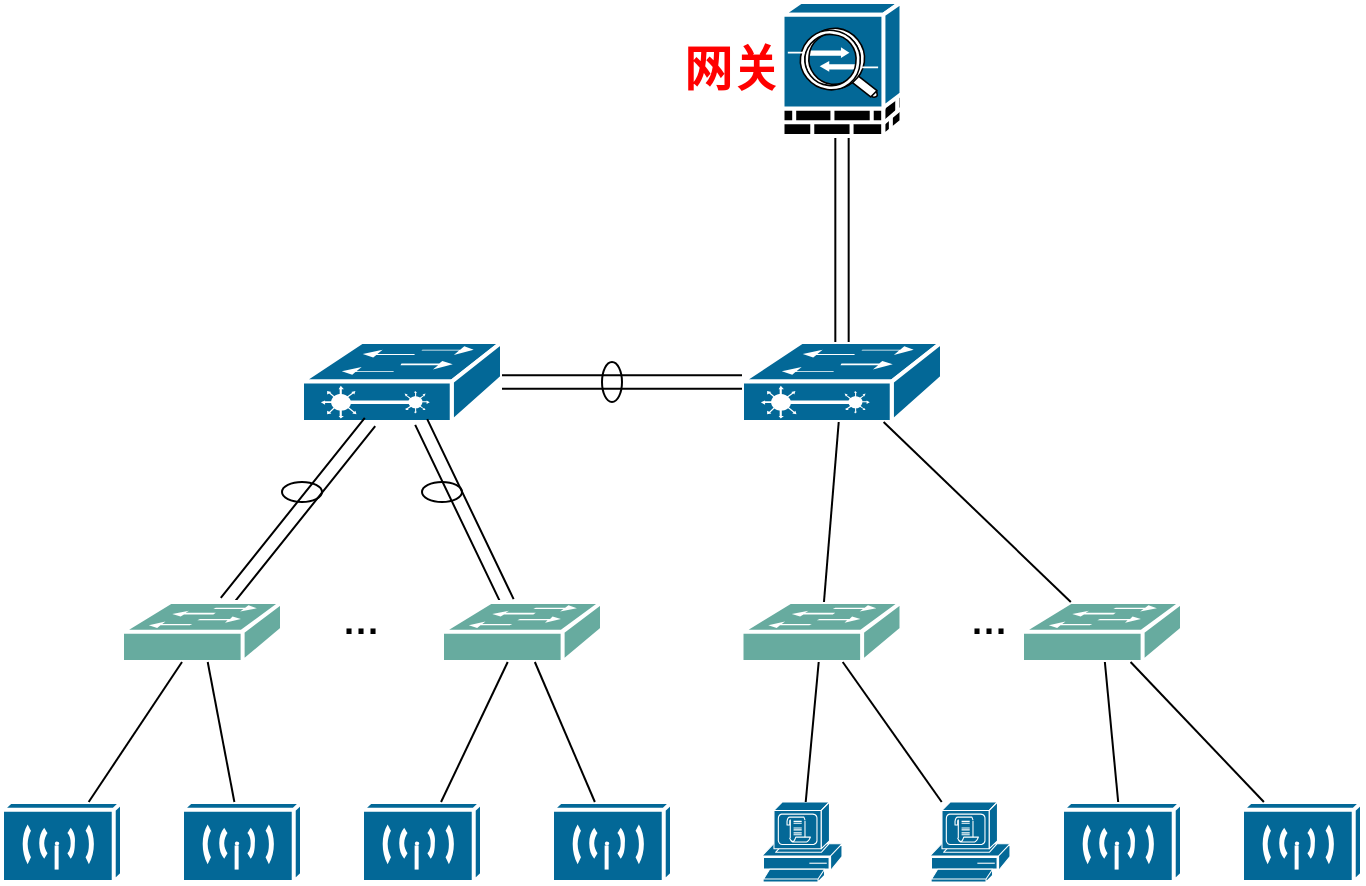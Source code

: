 <mxfile version="19.0.3" type="github">
  <diagram id="6a731a19-8d31-9384-78a2-239565b7b9f0" name="Page-1">
    <mxGraphModel dx="2565" dy="1058" grid="1" gridSize="10" guides="1" tooltips="1" connect="1" arrows="1" fold="1" page="1" pageScale="1" pageWidth="827" pageHeight="1169" background="none" math="0" shadow="0">
      <root>
        <mxCell id="0" />
        <mxCell id="1" parent="0" />
        <mxCell id="sdEnPOFe5Bsj6YXsR0Fr-2258" value="" style="shape=mxgraph.cisco.switches.layer_2_remote_switch;sketch=0;html=1;pointerEvents=1;dashed=0;fillColor=#036897;strokeColor=#ffffff;strokeWidth=2;verticalLabelPosition=bottom;verticalAlign=top;align=center;outlineConnect=0;" vertex="1" parent="1">
          <mxGeometry x="-390" y="530" width="100" height="40" as="geometry" />
        </mxCell>
        <mxCell id="sdEnPOFe5Bsj6YXsR0Fr-2260" value="" style="shape=mxgraph.cisco.switches.layer_2_remote_switch;sketch=0;html=1;pointerEvents=1;dashed=0;fillColor=#036897;strokeColor=#ffffff;strokeWidth=2;verticalLabelPosition=bottom;verticalAlign=top;align=center;outlineConnect=0;" vertex="1" parent="1">
          <mxGeometry x="-610" y="530" width="100" height="40" as="geometry" />
        </mxCell>
        <mxCell id="sdEnPOFe5Bsj6YXsR0Fr-2261" value="" style="endArrow=none;html=1;rounded=0;shape=link;startArrow=none;width=6.667;" edge="1" parent="1" source="sdEnPOFe5Bsj6YXsR0Fr-2260" target="sdEnPOFe5Bsj6YXsR0Fr-2258">
          <mxGeometry width="50" height="50" relative="1" as="geometry">
            <mxPoint x="-500" y="550" as="sourcePoint" />
            <mxPoint x="-390" y="850" as="targetPoint" />
          </mxGeometry>
        </mxCell>
        <mxCell id="sdEnPOFe5Bsj6YXsR0Fr-2262" value="" style="ellipse;whiteSpace=wrap;html=1;fillColor=none;" vertex="1" parent="1">
          <mxGeometry x="-460" y="540" width="10" height="20" as="geometry" />
        </mxCell>
        <mxCell id="sdEnPOFe5Bsj6YXsR0Fr-2267" value="" style="endArrow=none;html=1;rounded=0;shape=link;startArrow=none;width=6.667;" edge="1" parent="1" source="sdEnPOFe5Bsj6YXsR0Fr-2258" target="sdEnPOFe5Bsj6YXsR0Fr-2274">
          <mxGeometry width="50" height="50" relative="1" as="geometry">
            <mxPoint x="-500" y="560" as="sourcePoint" />
            <mxPoint x="-380" y="560" as="targetPoint" />
          </mxGeometry>
        </mxCell>
        <mxCell id="sdEnPOFe5Bsj6YXsR0Fr-2272" value="" style="endArrow=none;html=1;rounded=0;shape=link;startArrow=none;width=6.667;" edge="1" parent="1" source="sdEnPOFe5Bsj6YXsR0Fr-2260" target="sdEnPOFe5Bsj6YXsR0Fr-2268">
          <mxGeometry width="50" height="50" relative="1" as="geometry">
            <mxPoint x="-500.0" y="560" as="sourcePoint" />
            <mxPoint x="-380.0" y="560" as="targetPoint" />
          </mxGeometry>
        </mxCell>
        <mxCell id="sdEnPOFe5Bsj6YXsR0Fr-2273" value="" style="endArrow=none;html=1;rounded=0;shape=link;startArrow=none;width=6.667;" edge="1" parent="1" source="sdEnPOFe5Bsj6YXsR0Fr-2260" target="sdEnPOFe5Bsj6YXsR0Fr-2270">
          <mxGeometry width="50" height="50" relative="1" as="geometry">
            <mxPoint x="-565.714" y="580" as="sourcePoint" />
            <mxPoint x="-660" y="700" as="targetPoint" />
          </mxGeometry>
        </mxCell>
        <mxCell id="sdEnPOFe5Bsj6YXsR0Fr-2274" value="" style="shape=mxgraph.cisco.misc.asa_5500;sketch=0;html=1;pointerEvents=1;dashed=0;fillColor=#036897;strokeColor=#ffffff;strokeWidth=2;verticalLabelPosition=bottom;verticalAlign=top;align=center;outlineConnect=0;fontSize=18;" vertex="1" parent="1">
          <mxGeometry x="-369.75" y="360" width="59.5" height="67" as="geometry" />
        </mxCell>
        <mxCell id="sdEnPOFe5Bsj6YXsR0Fr-2276" value="" style="shape=mxgraph.cisco.wireless.wireless_transport;sketch=0;html=1;pointerEvents=1;dashed=0;fillColor=#036897;strokeColor=#ffffff;strokeWidth=2;verticalLabelPosition=bottom;verticalAlign=top;align=center;outlineConnect=0;fontSize=18;" vertex="1" parent="1">
          <mxGeometry x="-760" y="760" width="60" height="40" as="geometry" />
        </mxCell>
        <mxCell id="sdEnPOFe5Bsj6YXsR0Fr-2277" value="" style="group" vertex="1" connectable="0" parent="1">
          <mxGeometry x="-700" y="660" width="240" height="30" as="geometry" />
        </mxCell>
        <mxCell id="sdEnPOFe5Bsj6YXsR0Fr-2268" value="" style="shape=mxgraph.cisco.switches.workgroup_switch;sketch=0;html=1;pointerEvents=1;dashed=0;fillColor=#67AB9F;strokeColor=#ffffff;strokeWidth=2;verticalLabelPosition=bottom;verticalAlign=top;align=center;outlineConnect=0;" vertex="1" parent="sdEnPOFe5Bsj6YXsR0Fr-2277">
          <mxGeometry width="80" height="30" as="geometry" />
        </mxCell>
        <mxCell id="sdEnPOFe5Bsj6YXsR0Fr-2270" value="" style="shape=mxgraph.cisco.switches.workgroup_switch;sketch=0;html=1;pointerEvents=1;dashed=0;fillColor=#67AB9F;strokeColor=#ffffff;strokeWidth=2;verticalLabelPosition=bottom;verticalAlign=top;align=center;outlineConnect=0;" vertex="1" parent="sdEnPOFe5Bsj6YXsR0Fr-2277">
          <mxGeometry x="160" width="80" height="30" as="geometry" />
        </mxCell>
        <mxCell id="sdEnPOFe5Bsj6YXsR0Fr-2271" value="&lt;b&gt;&lt;font style=&quot;font-size: 18px;&quot;&gt;···&lt;/font&gt;&lt;/b&gt;" style="text;html=1;strokeColor=none;fillColor=none;align=center;verticalAlign=middle;whiteSpace=wrap;rounded=0;" vertex="1" parent="sdEnPOFe5Bsj6YXsR0Fr-2277">
          <mxGeometry x="90" width="60" height="30" as="geometry" />
        </mxCell>
        <mxCell id="sdEnPOFe5Bsj6YXsR0Fr-2278" value="" style="shape=mxgraph.cisco.wireless.wireless_transport;sketch=0;html=1;pointerEvents=1;dashed=0;fillColor=#036897;strokeColor=#ffffff;strokeWidth=2;verticalLabelPosition=bottom;verticalAlign=top;align=center;outlineConnect=0;fontSize=18;" vertex="1" parent="1">
          <mxGeometry x="-670" y="760" width="60" height="40" as="geometry" />
        </mxCell>
        <mxCell id="sdEnPOFe5Bsj6YXsR0Fr-2279" value="" style="shape=mxgraph.cisco.wireless.wireless_transport;sketch=0;html=1;pointerEvents=1;dashed=0;fillColor=#036897;strokeColor=#ffffff;strokeWidth=2;verticalLabelPosition=bottom;verticalAlign=top;align=center;outlineConnect=0;fontSize=18;" vertex="1" parent="1">
          <mxGeometry x="-580" y="760" width="60" height="40" as="geometry" />
        </mxCell>
        <mxCell id="sdEnPOFe5Bsj6YXsR0Fr-2280" value="" style="shape=mxgraph.cisco.wireless.wireless_transport;sketch=0;html=1;pointerEvents=1;dashed=0;fillColor=#036897;strokeColor=#ffffff;strokeWidth=2;verticalLabelPosition=bottom;verticalAlign=top;align=center;outlineConnect=0;fontSize=18;" vertex="1" parent="1">
          <mxGeometry x="-485" y="760" width="60" height="40" as="geometry" />
        </mxCell>
        <mxCell id="sdEnPOFe5Bsj6YXsR0Fr-2281" value="" style="endArrow=none;html=1;rounded=0;fontSize=18;" edge="1" parent="1" source="sdEnPOFe5Bsj6YXsR0Fr-2276" target="sdEnPOFe5Bsj6YXsR0Fr-2268">
          <mxGeometry width="50" height="50" relative="1" as="geometry">
            <mxPoint x="-510" y="770" as="sourcePoint" />
            <mxPoint x="-460" y="720" as="targetPoint" />
          </mxGeometry>
        </mxCell>
        <mxCell id="sdEnPOFe5Bsj6YXsR0Fr-2283" value="" style="endArrow=none;html=1;rounded=0;fontSize=18;" edge="1" parent="1" source="sdEnPOFe5Bsj6YXsR0Fr-2278" target="sdEnPOFe5Bsj6YXsR0Fr-2268">
          <mxGeometry width="50" height="50" relative="1" as="geometry">
            <mxPoint x="-708.571" y="770" as="sourcePoint" />
            <mxPoint x="-668.571" y="700" as="targetPoint" />
          </mxGeometry>
        </mxCell>
        <mxCell id="sdEnPOFe5Bsj6YXsR0Fr-2284" value="" style="endArrow=none;html=1;rounded=0;fontSize=18;" edge="1" parent="1" source="sdEnPOFe5Bsj6YXsR0Fr-2279" target="sdEnPOFe5Bsj6YXsR0Fr-2270">
          <mxGeometry width="50" height="50" relative="1" as="geometry">
            <mxPoint x="-635.714" y="770" as="sourcePoint" />
            <mxPoint x="-655.714" y="700" as="targetPoint" />
          </mxGeometry>
        </mxCell>
        <mxCell id="sdEnPOFe5Bsj6YXsR0Fr-2285" value="" style="endArrow=none;html=1;rounded=0;fontSize=18;" edge="1" parent="1" source="sdEnPOFe5Bsj6YXsR0Fr-2280" target="sdEnPOFe5Bsj6YXsR0Fr-2270">
          <mxGeometry width="50" height="50" relative="1" as="geometry">
            <mxPoint x="-532.381" y="770" as="sourcePoint" />
            <mxPoint x="-505.714" y="700" as="targetPoint" />
          </mxGeometry>
        </mxCell>
        <mxCell id="sdEnPOFe5Bsj6YXsR0Fr-2286" value="" style="shape=mxgraph.cisco.switches.workgroup_switch;sketch=0;html=1;pointerEvents=1;dashed=0;fillColor=#67AB9F;strokeColor=#ffffff;strokeWidth=2;verticalLabelPosition=bottom;verticalAlign=top;align=center;outlineConnect=0;" vertex="1" parent="1">
          <mxGeometry x="-390.25" y="660" width="80" height="30" as="geometry" />
        </mxCell>
        <mxCell id="sdEnPOFe5Bsj6YXsR0Fr-2287" value="" style="shape=mxgraph.cisco.switches.workgroup_switch;sketch=0;html=1;pointerEvents=1;dashed=0;fillColor=#67AB9F;strokeColor=#ffffff;strokeWidth=2;verticalLabelPosition=bottom;verticalAlign=top;align=center;outlineConnect=0;" vertex="1" parent="1">
          <mxGeometry x="-250" y="660" width="80" height="30" as="geometry" />
        </mxCell>
        <mxCell id="sdEnPOFe5Bsj6YXsR0Fr-2288" value="&lt;b&gt;&lt;font style=&quot;font-size: 18px;&quot;&gt;···&lt;/font&gt;&lt;/b&gt;" style="text;html=1;strokeColor=none;fillColor=none;align=center;verticalAlign=middle;whiteSpace=wrap;rounded=0;" vertex="1" parent="1">
          <mxGeometry x="-296.5" y="660" width="60" height="30" as="geometry" />
        </mxCell>
        <mxCell id="sdEnPOFe5Bsj6YXsR0Fr-2289" value="" style="shape=mxgraph.cisco.security.cisco_security;sketch=0;html=1;pointerEvents=1;dashed=0;fillColor=#036897;strokeColor=#ffffff;strokeWidth=2;verticalLabelPosition=bottom;verticalAlign=top;align=center;outlineConnect=0;fontSize=18;" vertex="1" parent="1">
          <mxGeometry x="-380" y="760" width="40" height="40" as="geometry" />
        </mxCell>
        <mxCell id="sdEnPOFe5Bsj6YXsR0Fr-2290" value="" style="shape=mxgraph.cisco.security.cisco_security;sketch=0;html=1;pointerEvents=1;dashed=0;fillColor=#036897;strokeColor=#ffffff;strokeWidth=2;verticalLabelPosition=bottom;verticalAlign=top;align=center;outlineConnect=0;fontSize=18;" vertex="1" parent="1">
          <mxGeometry x="-296" y="760" width="40" height="40" as="geometry" />
        </mxCell>
        <mxCell id="sdEnPOFe5Bsj6YXsR0Fr-2291" value="" style="shape=mxgraph.cisco.wireless.wireless_transport;sketch=0;html=1;pointerEvents=1;dashed=0;fillColor=#036897;strokeColor=#ffffff;strokeWidth=2;verticalLabelPosition=bottom;verticalAlign=top;align=center;outlineConnect=0;fontSize=18;" vertex="1" parent="1">
          <mxGeometry x="-230" y="760" width="60" height="40" as="geometry" />
        </mxCell>
        <mxCell id="sdEnPOFe5Bsj6YXsR0Fr-2292" value="" style="shape=mxgraph.cisco.wireless.wireless_transport;sketch=0;html=1;pointerEvents=1;dashed=0;fillColor=#036897;strokeColor=#ffffff;strokeWidth=2;verticalLabelPosition=bottom;verticalAlign=top;align=center;outlineConnect=0;fontSize=18;" vertex="1" parent="1">
          <mxGeometry x="-140" y="760" width="60" height="40" as="geometry" />
        </mxCell>
        <mxCell id="sdEnPOFe5Bsj6YXsR0Fr-2293" value="" style="endArrow=none;html=1;rounded=0;fontSize=18;" edge="1" parent="1" source="sdEnPOFe5Bsj6YXsR0Fr-2289" target="sdEnPOFe5Bsj6YXsR0Fr-2286">
          <mxGeometry width="50" height="50" relative="1" as="geometry">
            <mxPoint x="-532.381" y="770" as="sourcePoint" />
            <mxPoint x="-505.714" y="700" as="targetPoint" />
          </mxGeometry>
        </mxCell>
        <mxCell id="sdEnPOFe5Bsj6YXsR0Fr-2294" value="" style="endArrow=none;html=1;rounded=0;fontSize=18;" edge="1" parent="1" source="sdEnPOFe5Bsj6YXsR0Fr-2290" target="sdEnPOFe5Bsj6YXsR0Fr-2286">
          <mxGeometry width="50" height="50" relative="1" as="geometry">
            <mxPoint x="-348.143" y="770" as="sourcePoint" />
            <mxPoint x="-341.643" y="700" as="targetPoint" />
          </mxGeometry>
        </mxCell>
        <mxCell id="sdEnPOFe5Bsj6YXsR0Fr-2295" value="" style="endArrow=none;html=1;rounded=0;fontSize=18;" edge="1" parent="1" source="sdEnPOFe5Bsj6YXsR0Fr-2291" target="sdEnPOFe5Bsj6YXsR0Fr-2287">
          <mxGeometry width="50" height="50" relative="1" as="geometry">
            <mxPoint x="-280.143" y="770" as="sourcePoint" />
            <mxPoint x="-329.643" y="700" as="targetPoint" />
          </mxGeometry>
        </mxCell>
        <mxCell id="sdEnPOFe5Bsj6YXsR0Fr-2296" value="" style="endArrow=none;html=1;rounded=0;fontSize=18;" edge="1" parent="1" source="sdEnPOFe5Bsj6YXsR0Fr-2292" target="sdEnPOFe5Bsj6YXsR0Fr-2287">
          <mxGeometry width="50" height="50" relative="1" as="geometry">
            <mxPoint x="-186.19" y="770" as="sourcePoint" />
            <mxPoint x="-172.857" y="700" as="targetPoint" />
          </mxGeometry>
        </mxCell>
        <mxCell id="sdEnPOFe5Bsj6YXsR0Fr-2297" value="" style="endArrow=none;html=1;rounded=0;fontSize=18;" edge="1" parent="1" source="sdEnPOFe5Bsj6YXsR0Fr-2286" target="sdEnPOFe5Bsj6YXsR0Fr-2258">
          <mxGeometry width="50" height="50" relative="1" as="geometry">
            <mxPoint x="-455.476" y="770" as="sourcePoint" />
            <mxPoint x="-492.143" y="700" as="targetPoint" />
          </mxGeometry>
        </mxCell>
        <mxCell id="sdEnPOFe5Bsj6YXsR0Fr-2298" value="" style="endArrow=none;html=1;rounded=0;fontSize=18;" edge="1" parent="1" source="sdEnPOFe5Bsj6YXsR0Fr-2287" target="sdEnPOFe5Bsj6YXsR0Fr-2258">
          <mxGeometry width="50" height="50" relative="1" as="geometry">
            <mxPoint x="-340" y="670" as="sourcePoint" />
            <mxPoint x="-331.64" y="580" as="targetPoint" />
          </mxGeometry>
        </mxCell>
        <mxCell id="sdEnPOFe5Bsj6YXsR0Fr-2299" value="" style="ellipse;whiteSpace=wrap;html=1;fillColor=none;" vertex="1" parent="1">
          <mxGeometry x="-550" y="600" width="20" height="10" as="geometry" />
        </mxCell>
        <mxCell id="sdEnPOFe5Bsj6YXsR0Fr-2302" value="" style="ellipse;whiteSpace=wrap;html=1;fillColor=none;" vertex="1" parent="1">
          <mxGeometry x="-620" y="600" width="20" height="10" as="geometry" />
        </mxCell>
        <mxCell id="sdEnPOFe5Bsj6YXsR0Fr-2305" value="&lt;b&gt;&lt;font color=&quot;#ff0000&quot; style=&quot;font-size: 24px;&quot;&gt;网关&lt;/font&gt;&lt;/b&gt;" style="text;html=1;strokeColor=none;fillColor=none;align=center;verticalAlign=middle;whiteSpace=wrap;rounded=0;fontSize=18;" vertex="1" parent="1">
          <mxGeometry x="-425" y="378.5" width="60" height="30" as="geometry" />
        </mxCell>
      </root>
    </mxGraphModel>
  </diagram>
</mxfile>

